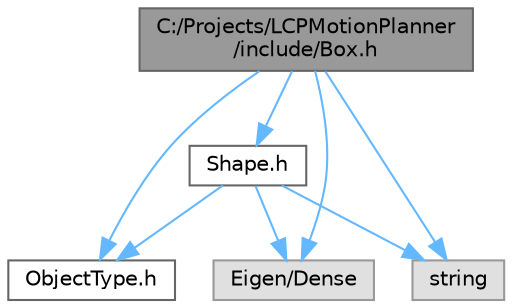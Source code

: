 digraph "C:/Projects/LCPMotionPlanner/include/Box.h"
{
 // LATEX_PDF_SIZE
  bgcolor="transparent";
  edge [fontname=Helvetica,fontsize=10,labelfontname=Helvetica,labelfontsize=10];
  node [fontname=Helvetica,fontsize=10,shape=box,height=0.2,width=0.4];
  Node1 [label="C:/Projects/LCPMotionPlanner\l/include/Box.h",height=0.2,width=0.4,color="gray40", fillcolor="grey60", style="filled", fontcolor="black",tooltip=" "];
  Node1 -> Node2 [color="steelblue1",style="solid"];
  Node2 [label="Shape.h",height=0.2,width=0.4,color="grey40", fillcolor="white", style="filled",URL="$_shape_8h.html",tooltip=" "];
  Node2 -> Node3 [color="steelblue1",style="solid"];
  Node3 [label="ObjectType.h",height=0.2,width=0.4,color="grey40", fillcolor="white", style="filled",URL="$_object_type_8h.html",tooltip=" "];
  Node2 -> Node4 [color="steelblue1",style="solid"];
  Node4 [label="Eigen/Dense",height=0.2,width=0.4,color="grey60", fillcolor="#E0E0E0", style="filled",tooltip=" "];
  Node2 -> Node5 [color="steelblue1",style="solid"];
  Node5 [label="string",height=0.2,width=0.4,color="grey60", fillcolor="#E0E0E0", style="filled",tooltip=" "];
  Node1 -> Node3 [color="steelblue1",style="solid"];
  Node1 -> Node4 [color="steelblue1",style="solid"];
  Node1 -> Node5 [color="steelblue1",style="solid"];
}
